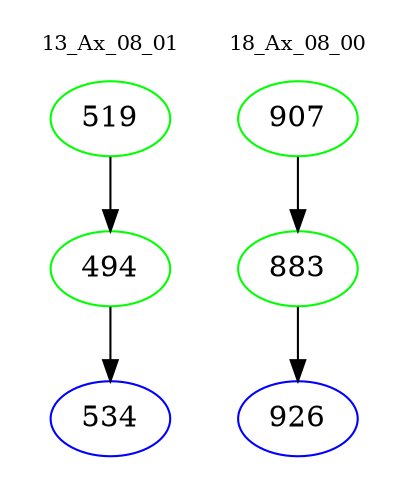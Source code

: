 digraph{
subgraph cluster_0 {
color = white
label = "13_Ax_08_01";
fontsize=10;
T0_519 [label="519", color="green"]
T0_519 -> T0_494 [color="black"]
T0_494 [label="494", color="green"]
T0_494 -> T0_534 [color="black"]
T0_534 [label="534", color="blue"]
}
subgraph cluster_1 {
color = white
label = "18_Ax_08_00";
fontsize=10;
T1_907 [label="907", color="green"]
T1_907 -> T1_883 [color="black"]
T1_883 [label="883", color="green"]
T1_883 -> T1_926 [color="black"]
T1_926 [label="926", color="blue"]
}
}
